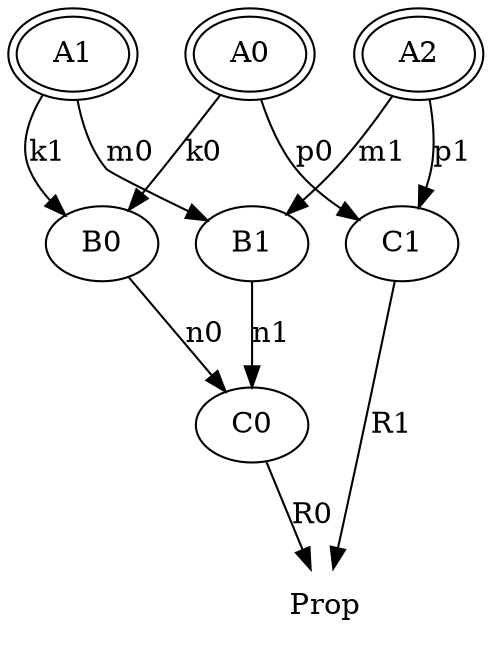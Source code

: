 digraph trans {
  node [peripheries = 2]

  T2 [label = "A2"]
  T4 [label = "A1"]
  T6 [label = "A0"]

  node [peripheries = 1]

  T0 [label = "C0"]
  T1 [label = "C1"]
  T3 [label = "B0"]
  T5 [label = "B1"]

  node [peripheries = 0]

  T0 -> Prop [label = "R0"]
  T1 -> Prop [label = "R1"]
  T6 -> T3 [label = "k0"]
  T4 -> T3 [label = "k1"]
  T4 -> T5 [label = "m0"]
  T2 -> T5 [label = "m1"]
  T3 -> T0 [label = "n0"]
  T5 -> T0 [label = "n1"]
  T6 -> T1 [label = "p0"]
  T2 -> T1 [label = "p1"]
}
